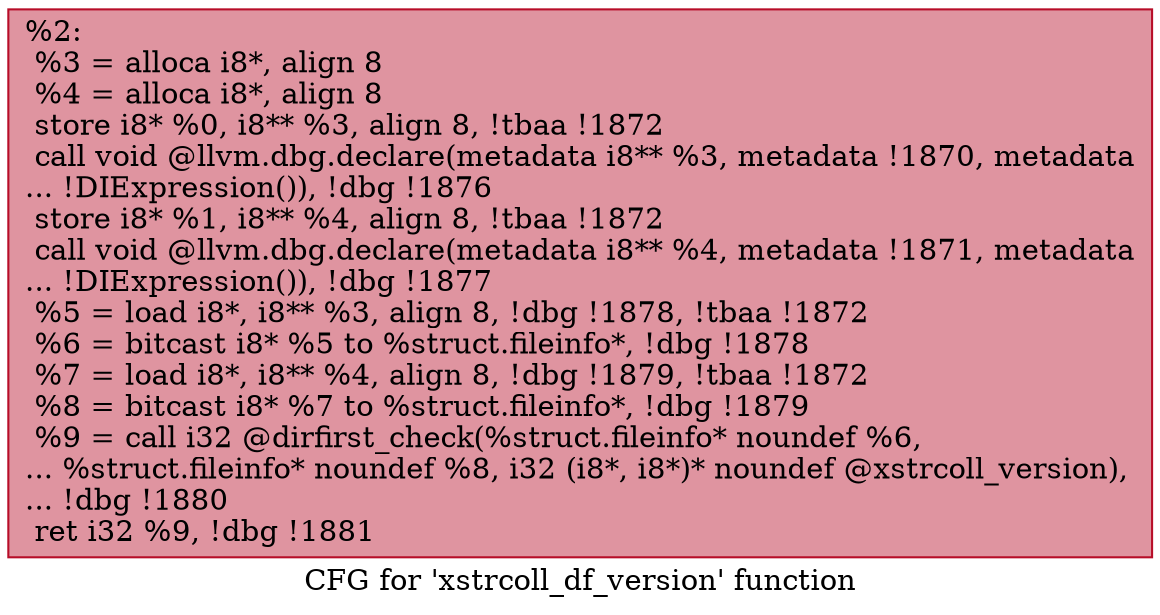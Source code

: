digraph "CFG for 'xstrcoll_df_version' function" {
	label="CFG for 'xstrcoll_df_version' function";

	Node0x20ed660 [shape=record,color="#b70d28ff", style=filled, fillcolor="#b70d2870",label="{%2:\l  %3 = alloca i8*, align 8\l  %4 = alloca i8*, align 8\l  store i8* %0, i8** %3, align 8, !tbaa !1872\l  call void @llvm.dbg.declare(metadata i8** %3, metadata !1870, metadata\l... !DIExpression()), !dbg !1876\l  store i8* %1, i8** %4, align 8, !tbaa !1872\l  call void @llvm.dbg.declare(metadata i8** %4, metadata !1871, metadata\l... !DIExpression()), !dbg !1877\l  %5 = load i8*, i8** %3, align 8, !dbg !1878, !tbaa !1872\l  %6 = bitcast i8* %5 to %struct.fileinfo*, !dbg !1878\l  %7 = load i8*, i8** %4, align 8, !dbg !1879, !tbaa !1872\l  %8 = bitcast i8* %7 to %struct.fileinfo*, !dbg !1879\l  %9 = call i32 @dirfirst_check(%struct.fileinfo* noundef %6,\l... %struct.fileinfo* noundef %8, i32 (i8*, i8*)* noundef @xstrcoll_version),\l... !dbg !1880\l  ret i32 %9, !dbg !1881\l}"];
}
